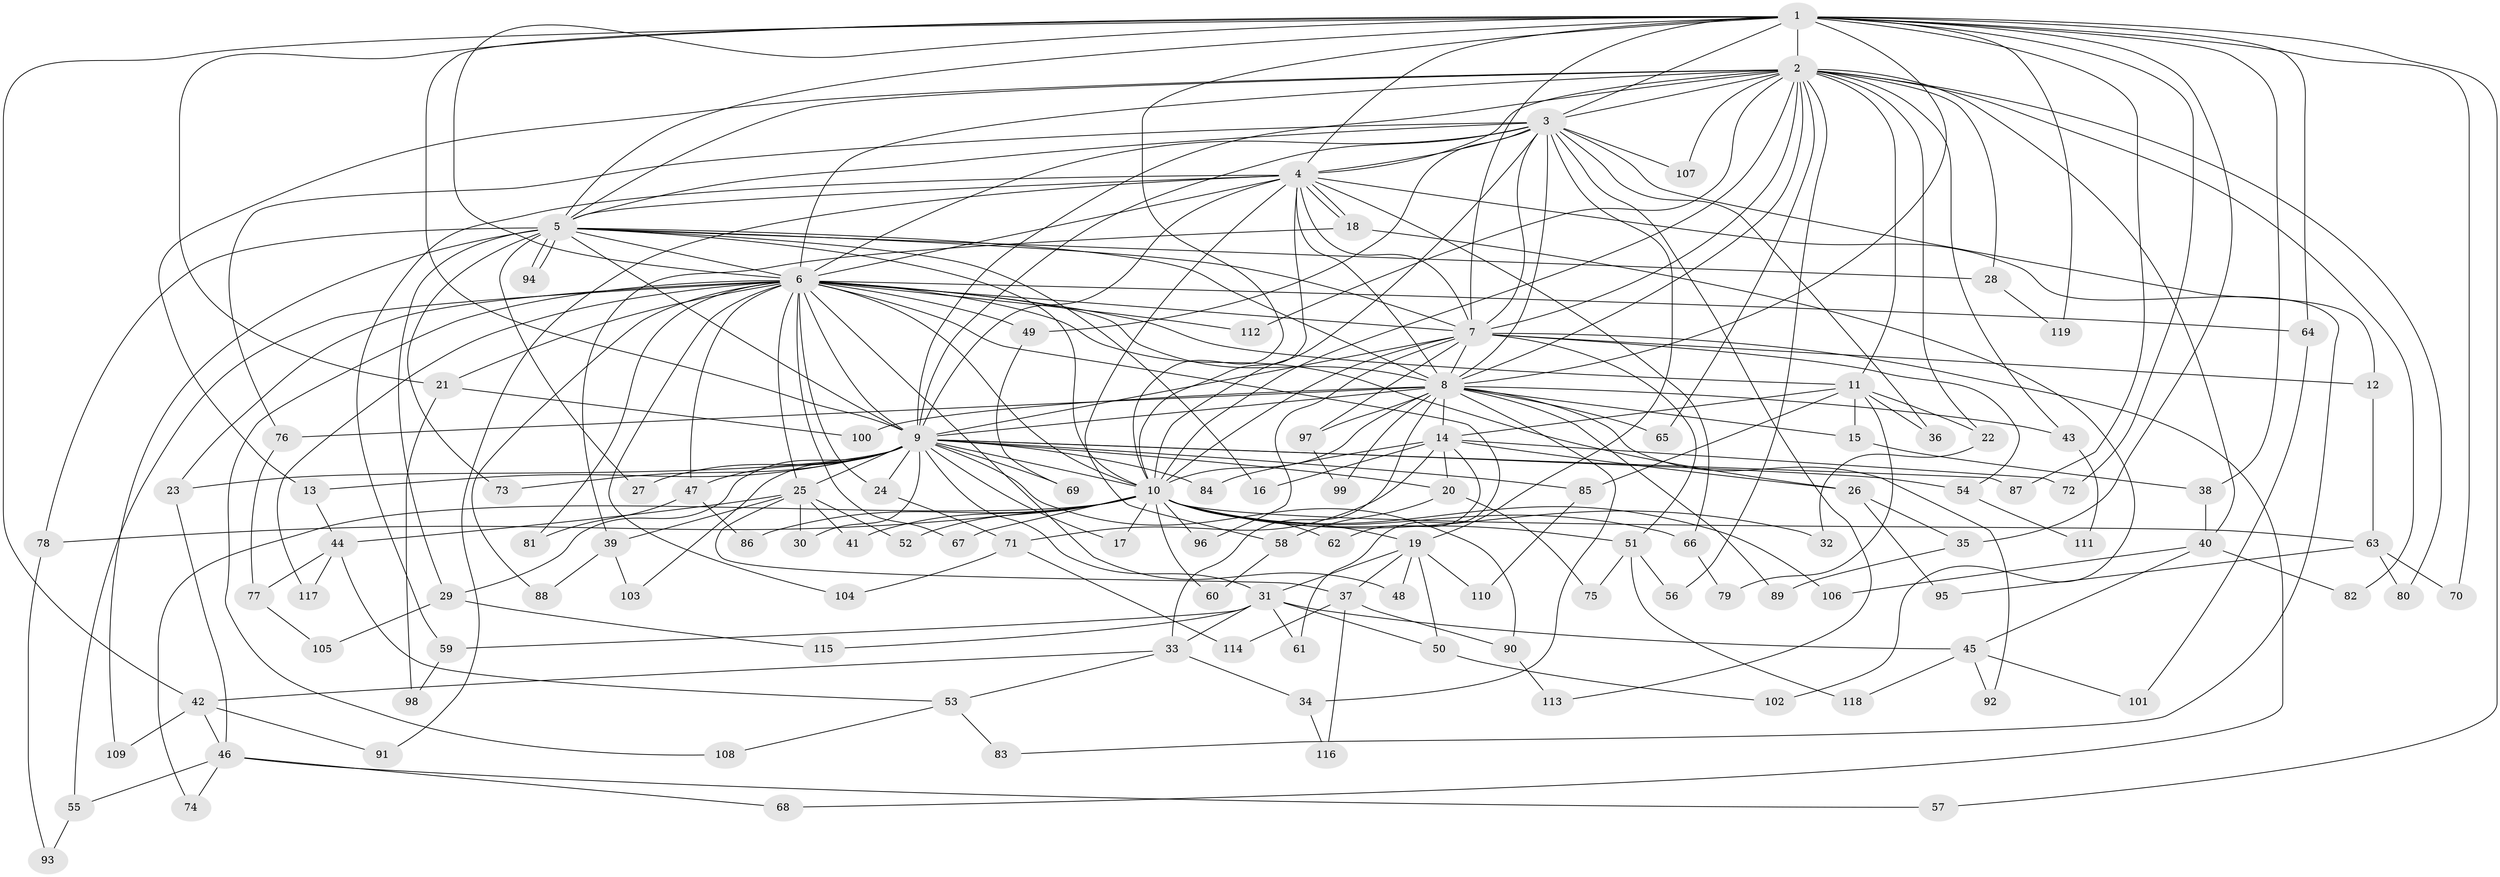 // Generated by graph-tools (version 1.1) at 2025/49/03/09/25 03:49:27]
// undirected, 119 vertices, 263 edges
graph export_dot {
graph [start="1"]
  node [color=gray90,style=filled];
  1;
  2;
  3;
  4;
  5;
  6;
  7;
  8;
  9;
  10;
  11;
  12;
  13;
  14;
  15;
  16;
  17;
  18;
  19;
  20;
  21;
  22;
  23;
  24;
  25;
  26;
  27;
  28;
  29;
  30;
  31;
  32;
  33;
  34;
  35;
  36;
  37;
  38;
  39;
  40;
  41;
  42;
  43;
  44;
  45;
  46;
  47;
  48;
  49;
  50;
  51;
  52;
  53;
  54;
  55;
  56;
  57;
  58;
  59;
  60;
  61;
  62;
  63;
  64;
  65;
  66;
  67;
  68;
  69;
  70;
  71;
  72;
  73;
  74;
  75;
  76;
  77;
  78;
  79;
  80;
  81;
  82;
  83;
  84;
  85;
  86;
  87;
  88;
  89;
  90;
  91;
  92;
  93;
  94;
  95;
  96;
  97;
  98;
  99;
  100;
  101;
  102;
  103;
  104;
  105;
  106;
  107;
  108;
  109;
  110;
  111;
  112;
  113;
  114;
  115;
  116;
  117;
  118;
  119;
  1 -- 2;
  1 -- 3;
  1 -- 4;
  1 -- 5;
  1 -- 6;
  1 -- 7;
  1 -- 8;
  1 -- 9;
  1 -- 10;
  1 -- 21;
  1 -- 35;
  1 -- 38;
  1 -- 42;
  1 -- 57;
  1 -- 64;
  1 -- 70;
  1 -- 72;
  1 -- 87;
  1 -- 119;
  2 -- 3;
  2 -- 4;
  2 -- 5;
  2 -- 6;
  2 -- 7;
  2 -- 8;
  2 -- 9;
  2 -- 10;
  2 -- 11;
  2 -- 13;
  2 -- 22;
  2 -- 28;
  2 -- 40;
  2 -- 43;
  2 -- 56;
  2 -- 65;
  2 -- 80;
  2 -- 82;
  2 -- 107;
  2 -- 112;
  3 -- 4;
  3 -- 5;
  3 -- 6;
  3 -- 7;
  3 -- 8;
  3 -- 9;
  3 -- 10;
  3 -- 12;
  3 -- 19;
  3 -- 36;
  3 -- 49;
  3 -- 76;
  3 -- 107;
  3 -- 113;
  4 -- 5;
  4 -- 6;
  4 -- 7;
  4 -- 8;
  4 -- 9;
  4 -- 10;
  4 -- 18;
  4 -- 18;
  4 -- 58;
  4 -- 59;
  4 -- 66;
  4 -- 83;
  4 -- 91;
  5 -- 6;
  5 -- 7;
  5 -- 8;
  5 -- 9;
  5 -- 10;
  5 -- 16;
  5 -- 27;
  5 -- 28;
  5 -- 29;
  5 -- 73;
  5 -- 78;
  5 -- 94;
  5 -- 94;
  5 -- 109;
  6 -- 7;
  6 -- 8;
  6 -- 9;
  6 -- 10;
  6 -- 11;
  6 -- 21;
  6 -- 23;
  6 -- 24;
  6 -- 25;
  6 -- 26;
  6 -- 47;
  6 -- 48;
  6 -- 49;
  6 -- 55;
  6 -- 61;
  6 -- 64;
  6 -- 67;
  6 -- 81;
  6 -- 88;
  6 -- 104;
  6 -- 108;
  6 -- 112;
  6 -- 117;
  7 -- 8;
  7 -- 9;
  7 -- 10;
  7 -- 12;
  7 -- 51;
  7 -- 54;
  7 -- 68;
  7 -- 96;
  7 -- 97;
  8 -- 9;
  8 -- 10;
  8 -- 14;
  8 -- 15;
  8 -- 33;
  8 -- 34;
  8 -- 43;
  8 -- 65;
  8 -- 76;
  8 -- 89;
  8 -- 92;
  8 -- 97;
  8 -- 99;
  8 -- 100;
  9 -- 10;
  9 -- 13;
  9 -- 17;
  9 -- 20;
  9 -- 23;
  9 -- 24;
  9 -- 25;
  9 -- 27;
  9 -- 29;
  9 -- 30;
  9 -- 31;
  9 -- 47;
  9 -- 54;
  9 -- 69;
  9 -- 73;
  9 -- 84;
  9 -- 85;
  9 -- 87;
  9 -- 90;
  9 -- 103;
  10 -- 17;
  10 -- 19;
  10 -- 32;
  10 -- 41;
  10 -- 51;
  10 -- 52;
  10 -- 60;
  10 -- 62;
  10 -- 63;
  10 -- 66;
  10 -- 67;
  10 -- 74;
  10 -- 78;
  10 -- 86;
  10 -- 96;
  10 -- 106;
  11 -- 14;
  11 -- 15;
  11 -- 22;
  11 -- 36;
  11 -- 79;
  11 -- 85;
  12 -- 63;
  13 -- 44;
  14 -- 16;
  14 -- 20;
  14 -- 26;
  14 -- 62;
  14 -- 71;
  14 -- 72;
  14 -- 84;
  15 -- 38;
  18 -- 39;
  18 -- 102;
  19 -- 31;
  19 -- 37;
  19 -- 48;
  19 -- 50;
  19 -- 110;
  20 -- 58;
  20 -- 75;
  21 -- 98;
  21 -- 100;
  22 -- 32;
  23 -- 46;
  24 -- 71;
  25 -- 30;
  25 -- 37;
  25 -- 39;
  25 -- 41;
  25 -- 44;
  25 -- 52;
  26 -- 35;
  26 -- 95;
  28 -- 119;
  29 -- 105;
  29 -- 115;
  31 -- 33;
  31 -- 45;
  31 -- 50;
  31 -- 59;
  31 -- 61;
  31 -- 115;
  33 -- 34;
  33 -- 42;
  33 -- 53;
  34 -- 116;
  35 -- 89;
  37 -- 90;
  37 -- 114;
  37 -- 116;
  38 -- 40;
  39 -- 88;
  39 -- 103;
  40 -- 45;
  40 -- 82;
  40 -- 106;
  42 -- 46;
  42 -- 91;
  42 -- 109;
  43 -- 111;
  44 -- 53;
  44 -- 77;
  44 -- 117;
  45 -- 92;
  45 -- 101;
  45 -- 118;
  46 -- 55;
  46 -- 57;
  46 -- 68;
  46 -- 74;
  47 -- 81;
  47 -- 86;
  49 -- 69;
  50 -- 102;
  51 -- 56;
  51 -- 75;
  51 -- 118;
  53 -- 83;
  53 -- 108;
  54 -- 111;
  55 -- 93;
  58 -- 60;
  59 -- 98;
  63 -- 70;
  63 -- 80;
  63 -- 95;
  64 -- 101;
  66 -- 79;
  71 -- 104;
  71 -- 114;
  76 -- 77;
  77 -- 105;
  78 -- 93;
  85 -- 110;
  90 -- 113;
  97 -- 99;
}
